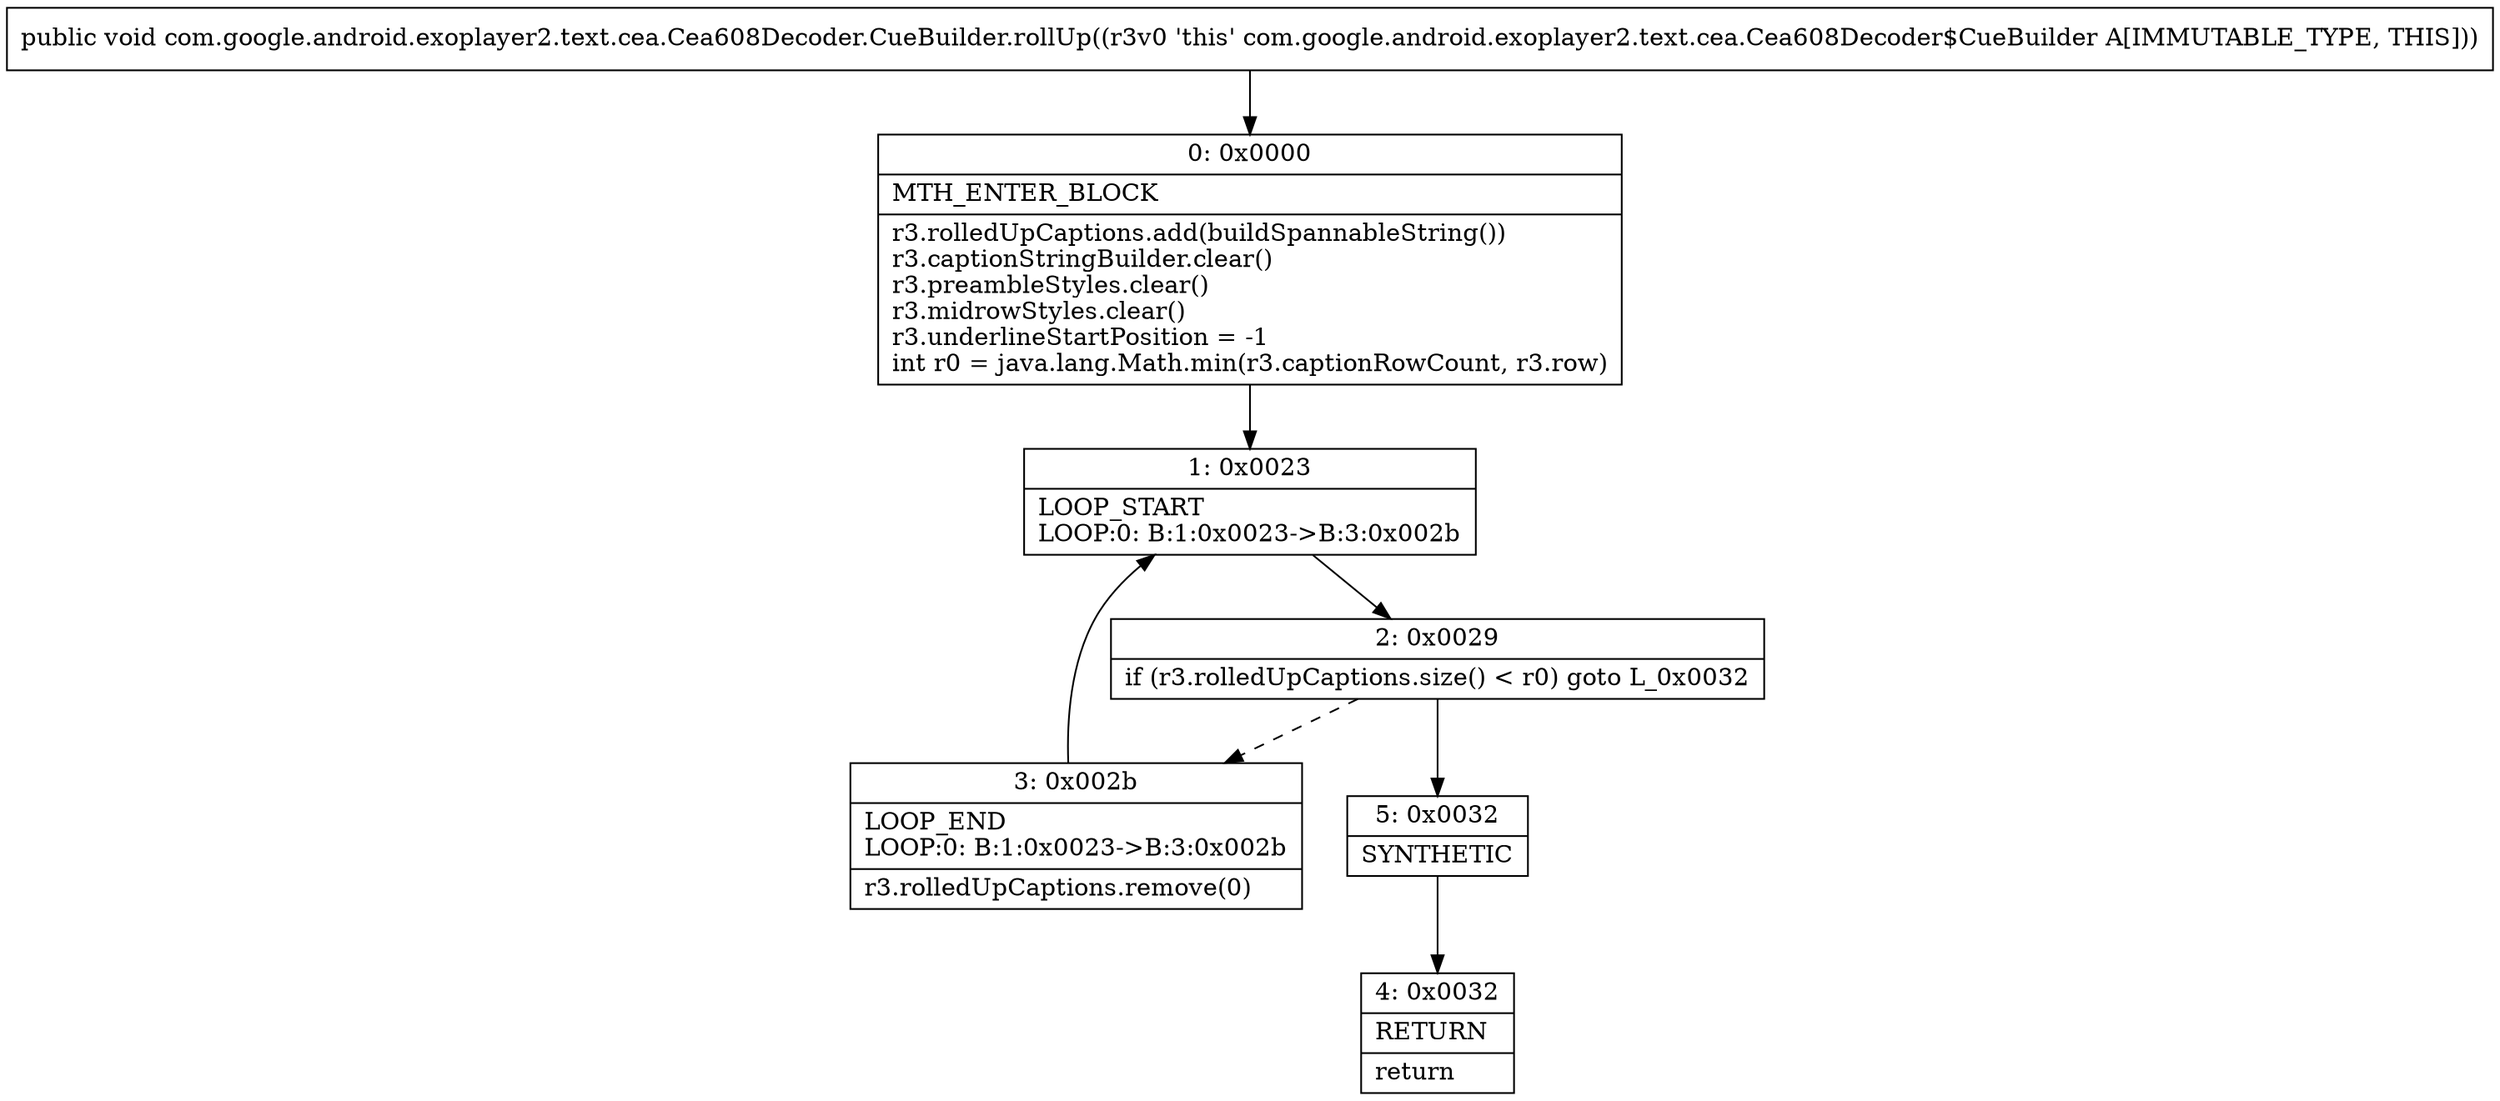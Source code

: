 digraph "CFG forcom.google.android.exoplayer2.text.cea.Cea608Decoder.CueBuilder.rollUp()V" {
Node_0 [shape=record,label="{0\:\ 0x0000|MTH_ENTER_BLOCK\l|r3.rolledUpCaptions.add(buildSpannableString())\lr3.captionStringBuilder.clear()\lr3.preambleStyles.clear()\lr3.midrowStyles.clear()\lr3.underlineStartPosition = \-1\lint r0 = java.lang.Math.min(r3.captionRowCount, r3.row)\l}"];
Node_1 [shape=record,label="{1\:\ 0x0023|LOOP_START\lLOOP:0: B:1:0x0023\-\>B:3:0x002b\l}"];
Node_2 [shape=record,label="{2\:\ 0x0029|if (r3.rolledUpCaptions.size() \< r0) goto L_0x0032\l}"];
Node_3 [shape=record,label="{3\:\ 0x002b|LOOP_END\lLOOP:0: B:1:0x0023\-\>B:3:0x002b\l|r3.rolledUpCaptions.remove(0)\l}"];
Node_4 [shape=record,label="{4\:\ 0x0032|RETURN\l|return\l}"];
Node_5 [shape=record,label="{5\:\ 0x0032|SYNTHETIC\l}"];
MethodNode[shape=record,label="{public void com.google.android.exoplayer2.text.cea.Cea608Decoder.CueBuilder.rollUp((r3v0 'this' com.google.android.exoplayer2.text.cea.Cea608Decoder$CueBuilder A[IMMUTABLE_TYPE, THIS])) }"];
MethodNode -> Node_0;
Node_0 -> Node_1;
Node_1 -> Node_2;
Node_2 -> Node_3[style=dashed];
Node_2 -> Node_5;
Node_3 -> Node_1;
Node_5 -> Node_4;
}

